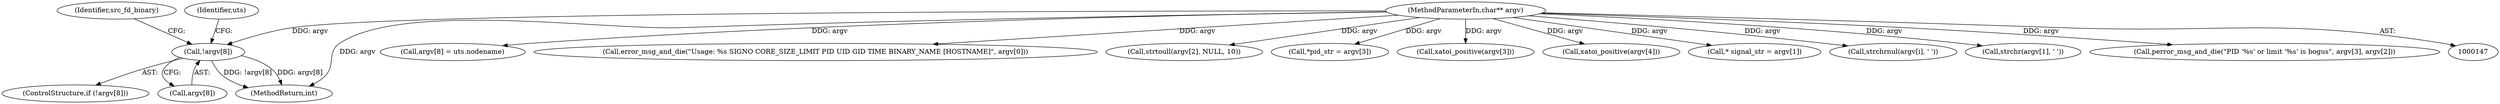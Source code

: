 digraph "0_abrt_8939398b82006ba1fec4ed491339fc075f43fc7c_1@array" {
"1000351" [label="(Call,!argv[8])"];
"1000149" [label="(MethodParameterIn,char** argv)"];
"1000350" [label="(ControlStructure,if (!argv[8]))"];
"1000359" [label="(Call,argv[8] = uts.nodename)"];
"1000176" [label="(Call,error_msg_and_die(\"Usage: %s SIGNO CORE_SIZE_LIMIT PID UID GID TIME BINARY_NAME [HOSTNAME]\", argv[0]))"];
"1000351" [label="(Call,!argv[8])"];
"1000352" [label="(Call,argv[8])"];
"1000149" [label="(MethodParameterIn,char** argv)"];
"1000369" [label="(Identifier,src_fd_binary)"];
"1000275" [label="(Call,strtoull(argv[2], NULL, 10))"];
"1000300" [label="(Call,*pid_str = argv[3])"];
"1000308" [label="(Call,xatoi_positive(argv[3]))"];
"1000315" [label="(Call,xatoi_positive(argv[4]))"];
"1000262" [label="(Call,* signal_str = argv[1])"];
"1000201" [label="(Call,strchrnul(argv[i], ' '))"];
"1001228" [label="(MethodReturn,int)"];
"1000182" [label="(Call,strchr(argv[1], ' '))"];
"1000358" [label="(Identifier,uts)"];
"1000326" [label="(Call,perror_msg_and_die(\"PID '%s' or limit '%s' is bogus\", argv[3], argv[2]))"];
"1000351" -> "1000350"  [label="AST: "];
"1000351" -> "1000352"  [label="CFG: "];
"1000352" -> "1000351"  [label="AST: "];
"1000358" -> "1000351"  [label="CFG: "];
"1000369" -> "1000351"  [label="CFG: "];
"1000351" -> "1001228"  [label="DDG: !argv[8]"];
"1000351" -> "1001228"  [label="DDG: argv[8]"];
"1000149" -> "1000351"  [label="DDG: argv"];
"1000149" -> "1000147"  [label="AST: "];
"1000149" -> "1001228"  [label="DDG: argv"];
"1000149" -> "1000176"  [label="DDG: argv"];
"1000149" -> "1000182"  [label="DDG: argv"];
"1000149" -> "1000201"  [label="DDG: argv"];
"1000149" -> "1000262"  [label="DDG: argv"];
"1000149" -> "1000275"  [label="DDG: argv"];
"1000149" -> "1000300"  [label="DDG: argv"];
"1000149" -> "1000308"  [label="DDG: argv"];
"1000149" -> "1000315"  [label="DDG: argv"];
"1000149" -> "1000326"  [label="DDG: argv"];
"1000149" -> "1000359"  [label="DDG: argv"];
}
